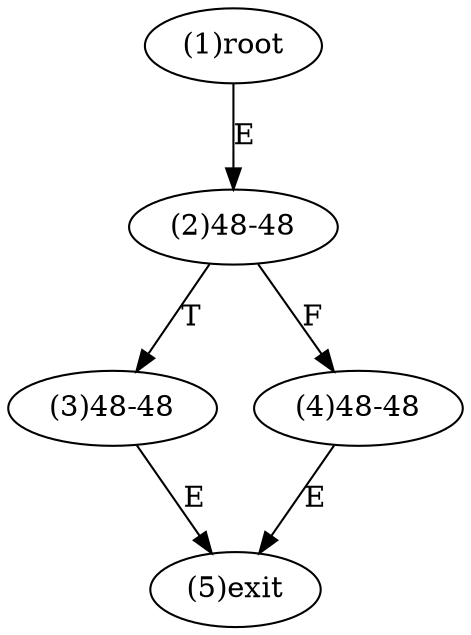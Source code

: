 digraph "" { 
1[ label="(1)root"];
2[ label="(2)48-48"];
3[ label="(3)48-48"];
4[ label="(4)48-48"];
5[ label="(5)exit"];
1->2[ label="E"];
2->4[ label="F"];
2->3[ label="T"];
3->5[ label="E"];
4->5[ label="E"];
}
